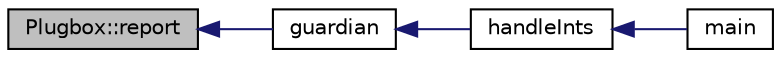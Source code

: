digraph G
{
  bgcolor="transparent";
  edge [fontname="Helvetica",fontsize="10",labelfontname="Helvetica",labelfontsize="10"];
  node [fontname="Helvetica",fontsize="10",shape=record];
  rankdir="LR";
  Node1 [label="Plugbox::report",height=0.2,width=0.4,color="black", fillcolor="grey75", style="filled" fontcolor="black"];
  Node1 -> Node2 [dir="back",color="midnightblue",fontsize="10",style="solid",fontname="Helvetica"];
  Node2 [label="guardian",height=0.2,width=0.4,color="black",URL="$boot_8cc.html#a9017cbb15c79b718e82c9ed18a58ed60",tooltip="Entry point for interrupts."];
  Node2 -> Node3 [dir="back",color="midnightblue",fontsize="10",style="solid",fontname="Helvetica"];
  Node3 [label="handleInts",height=0.2,width=0.4,color="black",URL="$boot_8cc.html#a00c7ff42826be9ac4c82e3a35f5863c4"];
  Node3 -> Node4 [dir="back",color="midnightblue",fontsize="10",style="solid",fontname="Helvetica"];
  Node4 [label="main",height=0.2,width=0.4,color="black",URL="$boot_8cc.html#ae66f6b31b5ad750f1fe042a706a4e3d4"];
}
